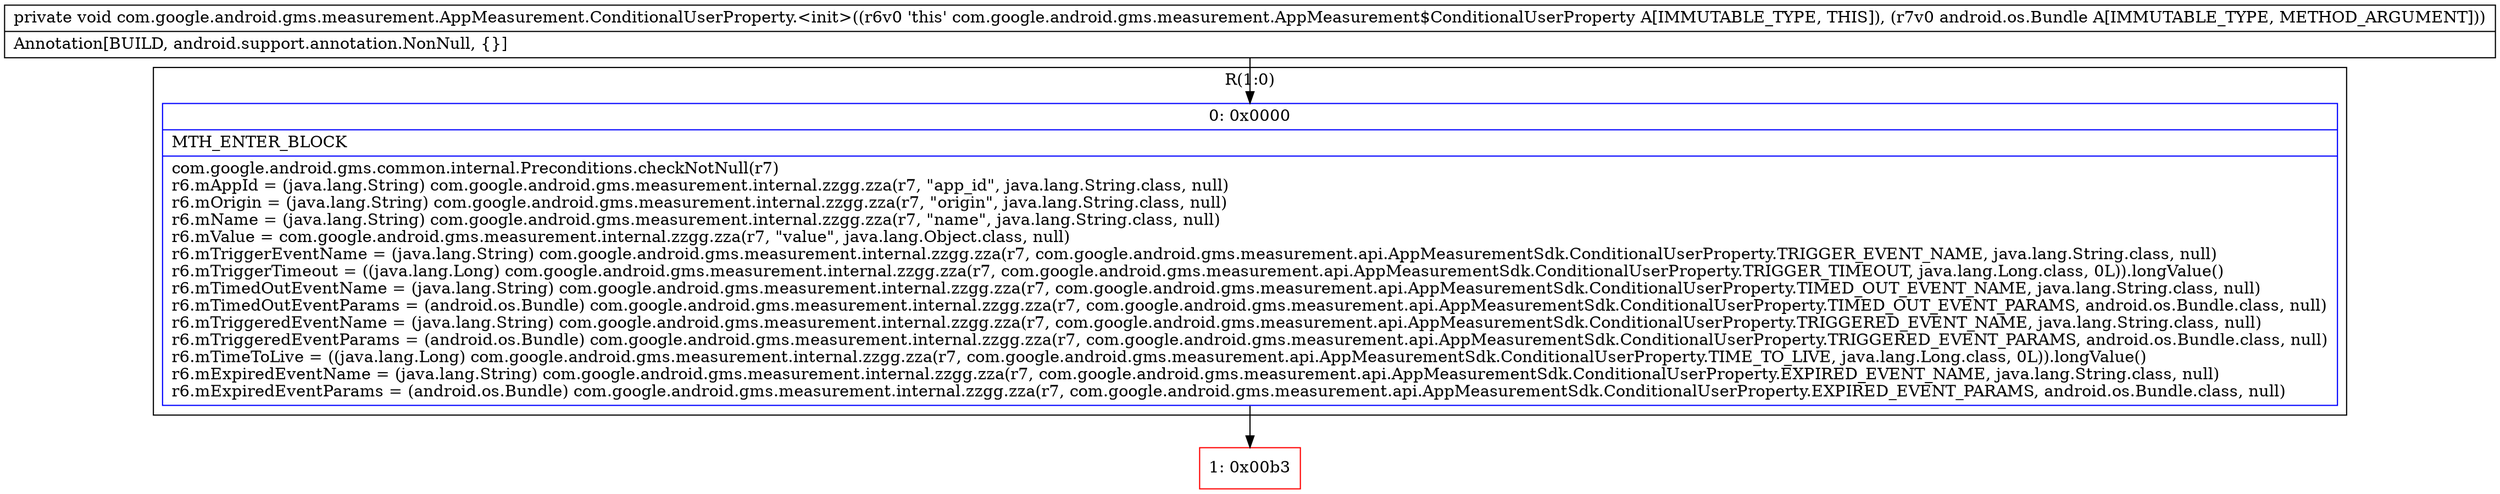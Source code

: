 digraph "CFG forcom.google.android.gms.measurement.AppMeasurement.ConditionalUserProperty.\<init\>(Landroid\/os\/Bundle;)V" {
subgraph cluster_Region_1908711241 {
label = "R(1:0)";
node [shape=record,color=blue];
Node_0 [shape=record,label="{0\:\ 0x0000|MTH_ENTER_BLOCK\l|com.google.android.gms.common.internal.Preconditions.checkNotNull(r7)\lr6.mAppId = (java.lang.String) com.google.android.gms.measurement.internal.zzgg.zza(r7, \"app_id\", java.lang.String.class, null)\lr6.mOrigin = (java.lang.String) com.google.android.gms.measurement.internal.zzgg.zza(r7, \"origin\", java.lang.String.class, null)\lr6.mName = (java.lang.String) com.google.android.gms.measurement.internal.zzgg.zza(r7, \"name\", java.lang.String.class, null)\lr6.mValue = com.google.android.gms.measurement.internal.zzgg.zza(r7, \"value\", java.lang.Object.class, null)\lr6.mTriggerEventName = (java.lang.String) com.google.android.gms.measurement.internal.zzgg.zza(r7, com.google.android.gms.measurement.api.AppMeasurementSdk.ConditionalUserProperty.TRIGGER_EVENT_NAME, java.lang.String.class, null)\lr6.mTriggerTimeout = ((java.lang.Long) com.google.android.gms.measurement.internal.zzgg.zza(r7, com.google.android.gms.measurement.api.AppMeasurementSdk.ConditionalUserProperty.TRIGGER_TIMEOUT, java.lang.Long.class, 0L)).longValue()\lr6.mTimedOutEventName = (java.lang.String) com.google.android.gms.measurement.internal.zzgg.zza(r7, com.google.android.gms.measurement.api.AppMeasurementSdk.ConditionalUserProperty.TIMED_OUT_EVENT_NAME, java.lang.String.class, null)\lr6.mTimedOutEventParams = (android.os.Bundle) com.google.android.gms.measurement.internal.zzgg.zza(r7, com.google.android.gms.measurement.api.AppMeasurementSdk.ConditionalUserProperty.TIMED_OUT_EVENT_PARAMS, android.os.Bundle.class, null)\lr6.mTriggeredEventName = (java.lang.String) com.google.android.gms.measurement.internal.zzgg.zza(r7, com.google.android.gms.measurement.api.AppMeasurementSdk.ConditionalUserProperty.TRIGGERED_EVENT_NAME, java.lang.String.class, null)\lr6.mTriggeredEventParams = (android.os.Bundle) com.google.android.gms.measurement.internal.zzgg.zza(r7, com.google.android.gms.measurement.api.AppMeasurementSdk.ConditionalUserProperty.TRIGGERED_EVENT_PARAMS, android.os.Bundle.class, null)\lr6.mTimeToLive = ((java.lang.Long) com.google.android.gms.measurement.internal.zzgg.zza(r7, com.google.android.gms.measurement.api.AppMeasurementSdk.ConditionalUserProperty.TIME_TO_LIVE, java.lang.Long.class, 0L)).longValue()\lr6.mExpiredEventName = (java.lang.String) com.google.android.gms.measurement.internal.zzgg.zza(r7, com.google.android.gms.measurement.api.AppMeasurementSdk.ConditionalUserProperty.EXPIRED_EVENT_NAME, java.lang.String.class, null)\lr6.mExpiredEventParams = (android.os.Bundle) com.google.android.gms.measurement.internal.zzgg.zza(r7, com.google.android.gms.measurement.api.AppMeasurementSdk.ConditionalUserProperty.EXPIRED_EVENT_PARAMS, android.os.Bundle.class, null)\l}"];
}
Node_1 [shape=record,color=red,label="{1\:\ 0x00b3}"];
MethodNode[shape=record,label="{private void com.google.android.gms.measurement.AppMeasurement.ConditionalUserProperty.\<init\>((r6v0 'this' com.google.android.gms.measurement.AppMeasurement$ConditionalUserProperty A[IMMUTABLE_TYPE, THIS]), (r7v0 android.os.Bundle A[IMMUTABLE_TYPE, METHOD_ARGUMENT]))  | Annotation[BUILD, android.support.annotation.NonNull, \{\}]\l}"];
MethodNode -> Node_0;
Node_0 -> Node_1;
}

